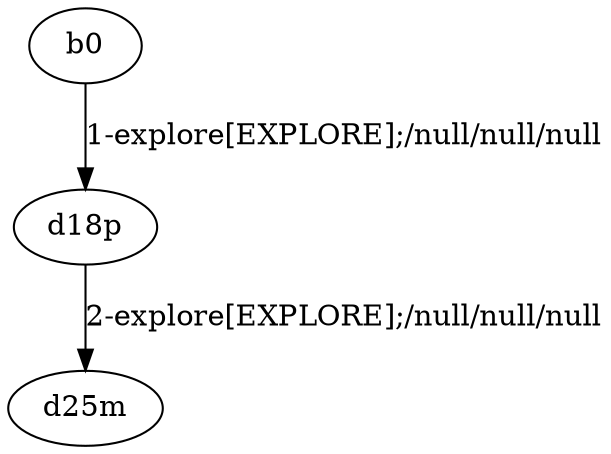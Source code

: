 # Total number of goals covered by this test: 1
# d18p --> d25m

digraph g {
"b0" -> "d18p" [label = "1-explore[EXPLORE];/null/null/null"];
"d18p" -> "d25m" [label = "2-explore[EXPLORE];/null/null/null"];
}